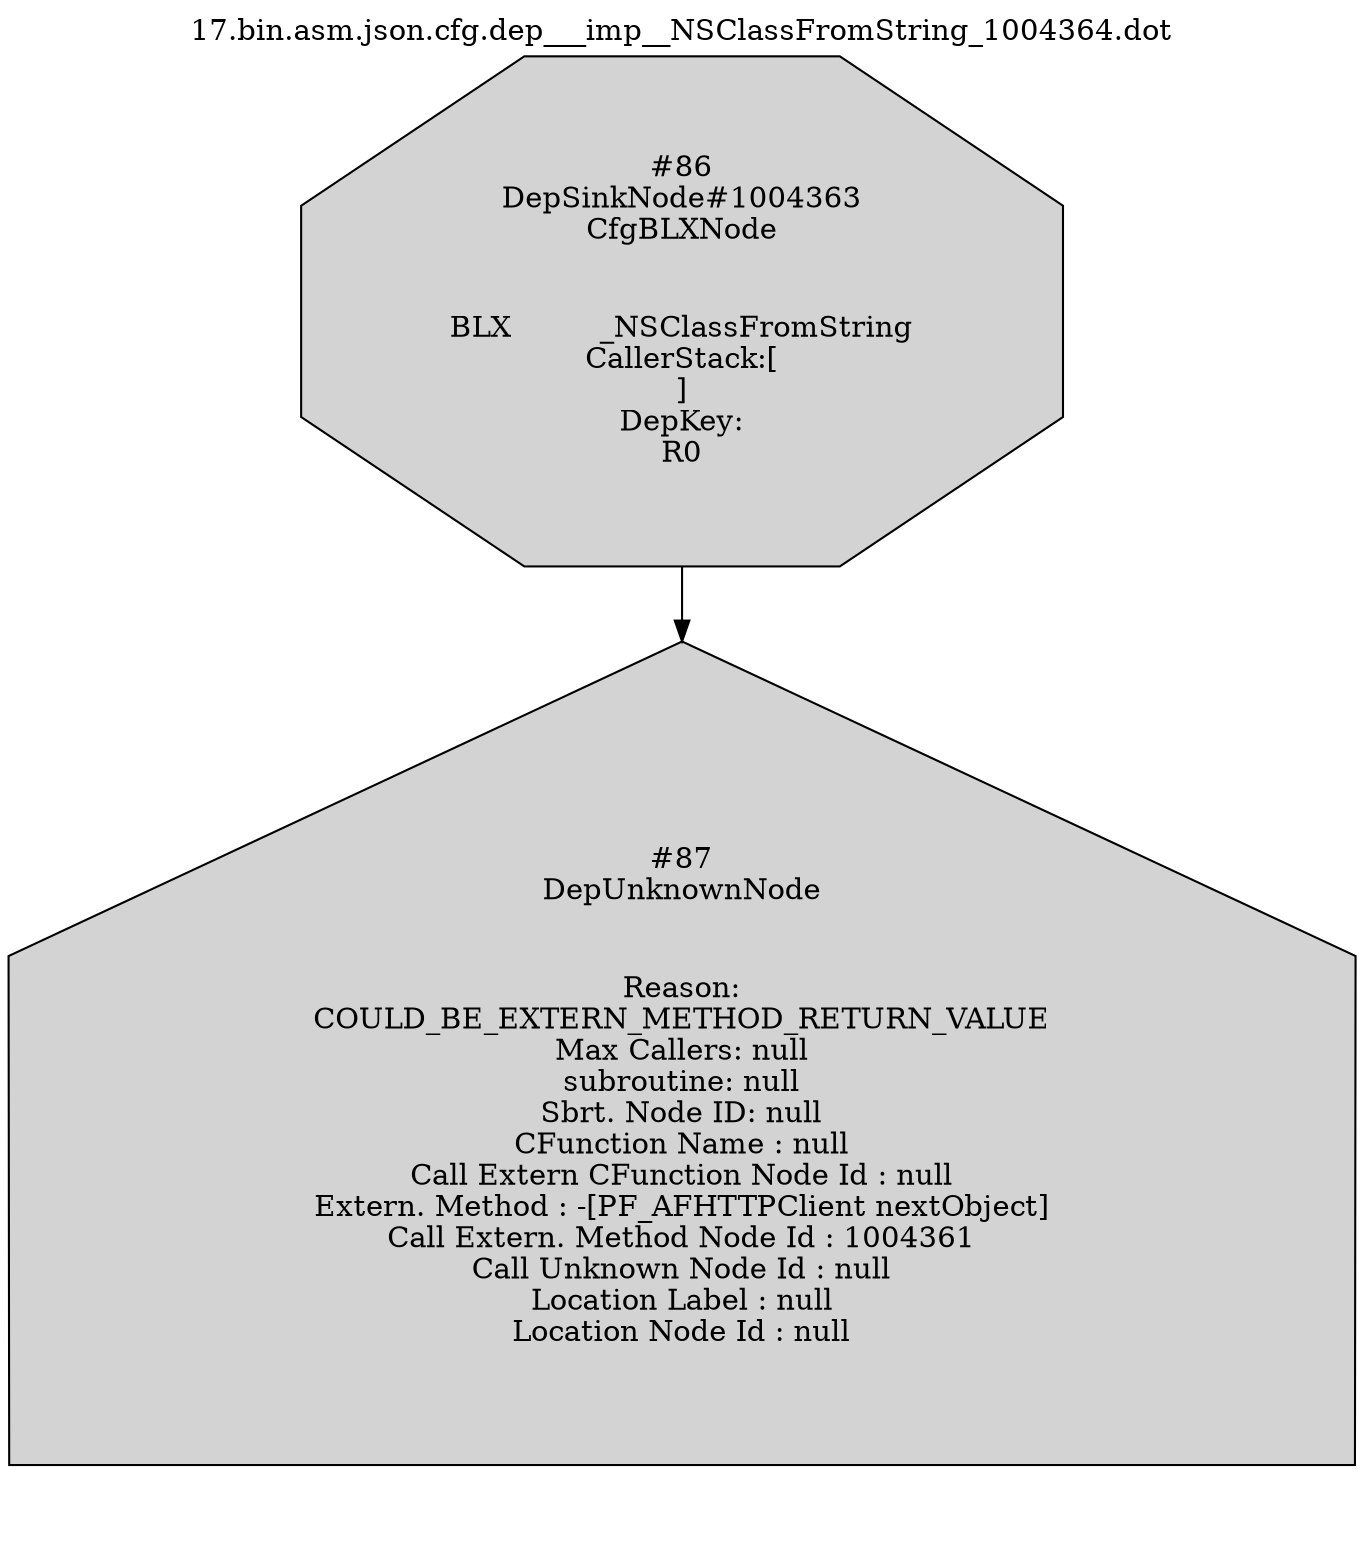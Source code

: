 digraph cfg {
	label="17.bin.asm.json.cfg.dep___imp__NSClassFromString_1004364.dot"
	labelloc=t
		n86 [shape=octagon, label="#86\nDepSinkNode#1004363\nCfgBLXNode\n\n\nBLX		_NSClassFromString\nCallerStack:[\n]\nDepKey:\nR0",style=filled];
		n87 [shape=house, label="#87\nDepUnknownNode\n\n\nReason:\nCOULD_BE_EXTERN_METHOD_RETURN_VALUE\nMax Callers: null\nsubroutine: null\nSbrt. Node ID: null\nCFunction Name : null\nCall Extern CFunction Node Id : null\nExtern. Method : -[PF_AFHTTPClient nextObject]\nCall Extern. Method Node Id : 1004361\nCall Unknown Node Id : null\nLocation Label : null\nLocation Node Id : null",style=filled];
		n86 -> n87 [label=""];




}